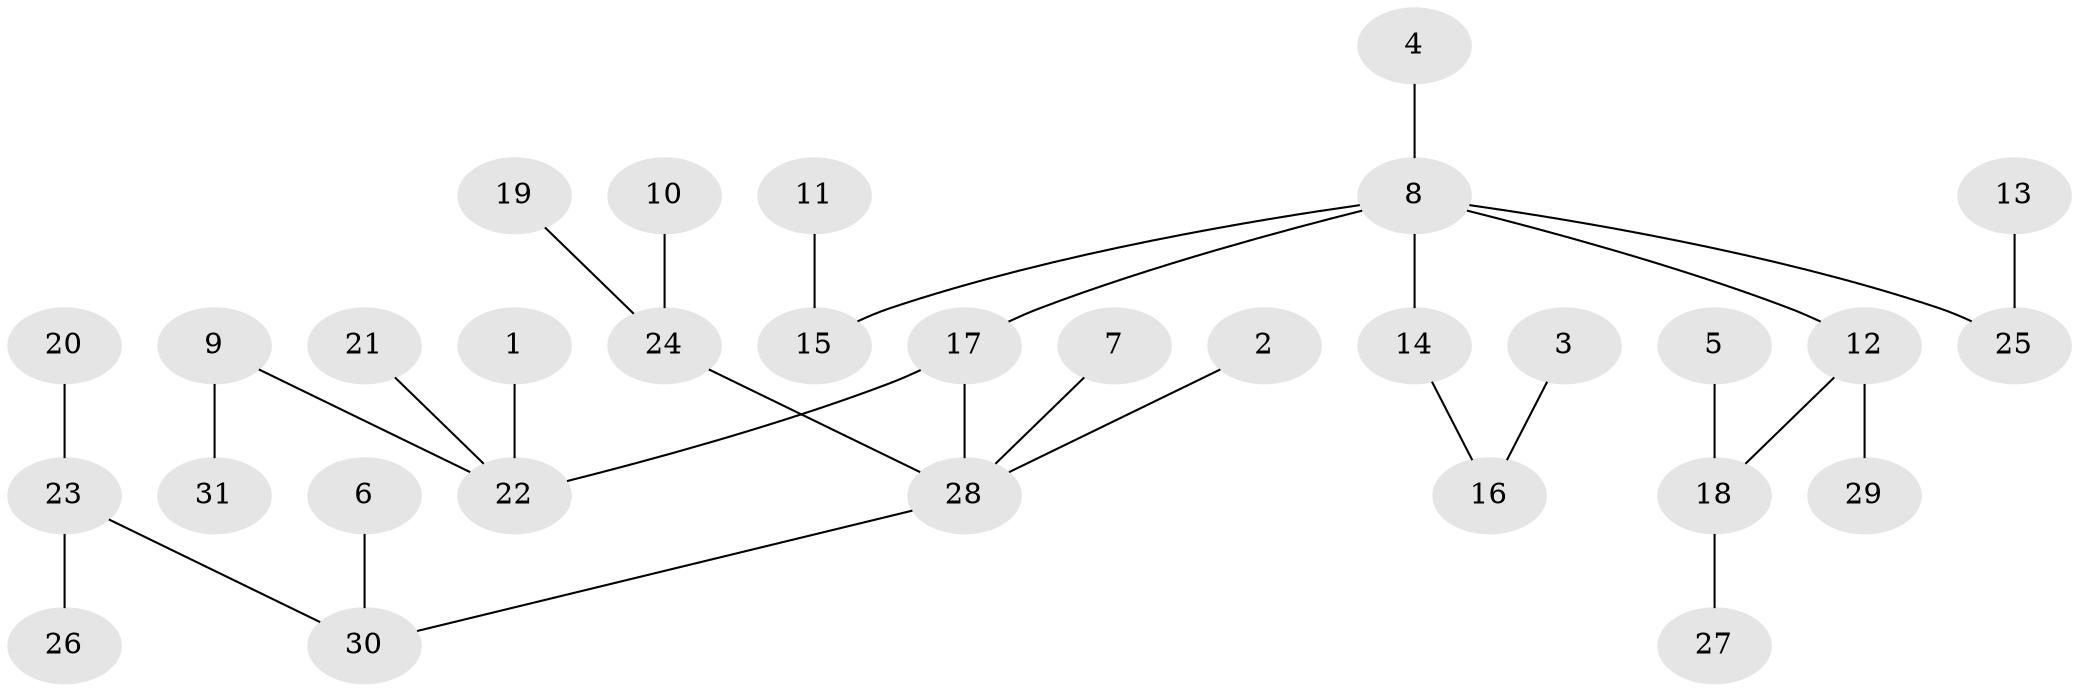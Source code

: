 // original degree distribution, {4: 0.058823529411764705, 2: 0.27450980392156865, 8: 0.00980392156862745, 5: 0.0392156862745098, 6: 0.00980392156862745, 3: 0.12745098039215685, 1: 0.4803921568627451}
// Generated by graph-tools (version 1.1) at 2025/37/03/04/25 23:37:18]
// undirected, 31 vertices, 30 edges
graph export_dot {
  node [color=gray90,style=filled];
  1;
  2;
  3;
  4;
  5;
  6;
  7;
  8;
  9;
  10;
  11;
  12;
  13;
  14;
  15;
  16;
  17;
  18;
  19;
  20;
  21;
  22;
  23;
  24;
  25;
  26;
  27;
  28;
  29;
  30;
  31;
  1 -- 22 [weight=1.0];
  2 -- 28 [weight=1.0];
  3 -- 16 [weight=1.0];
  4 -- 8 [weight=1.0];
  5 -- 18 [weight=1.0];
  6 -- 30 [weight=1.0];
  7 -- 28 [weight=1.0];
  8 -- 12 [weight=1.0];
  8 -- 14 [weight=1.0];
  8 -- 15 [weight=1.0];
  8 -- 17 [weight=1.0];
  8 -- 25 [weight=1.0];
  9 -- 22 [weight=1.0];
  9 -- 31 [weight=1.0];
  10 -- 24 [weight=1.0];
  11 -- 15 [weight=1.0];
  12 -- 18 [weight=1.0];
  12 -- 29 [weight=1.0];
  13 -- 25 [weight=1.0];
  14 -- 16 [weight=1.0];
  17 -- 22 [weight=1.0];
  17 -- 28 [weight=1.0];
  18 -- 27 [weight=1.0];
  19 -- 24 [weight=1.0];
  20 -- 23 [weight=1.0];
  21 -- 22 [weight=1.0];
  23 -- 26 [weight=1.0];
  23 -- 30 [weight=1.0];
  24 -- 28 [weight=1.0];
  28 -- 30 [weight=1.0];
}

